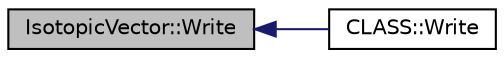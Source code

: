 digraph G
{
  edge [fontname="Helvetica",fontsize="10",labelfontname="Helvetica",labelfontsize="10"];
  node [fontname="Helvetica",fontsize="10",shape=record];
  rankdir="LR";
  Node1 [label="IsotopicVector::Write",height=0.2,width=0.4,color="black", fillcolor="grey75", style="filled" fontcolor="black"];
  Node1 -> Node2 [dir="back",color="midnightblue",fontsize="10",style="solid",fontname="Helvetica"];
  Node2 [label="CLASS::Write",height=0.2,width=0.4,color="black", fillcolor="white", style="filled",URL="$class_c_l_a_s_s.html#a3c10a5c19f28ee128eb8aff1d19ff1f3"];
}
